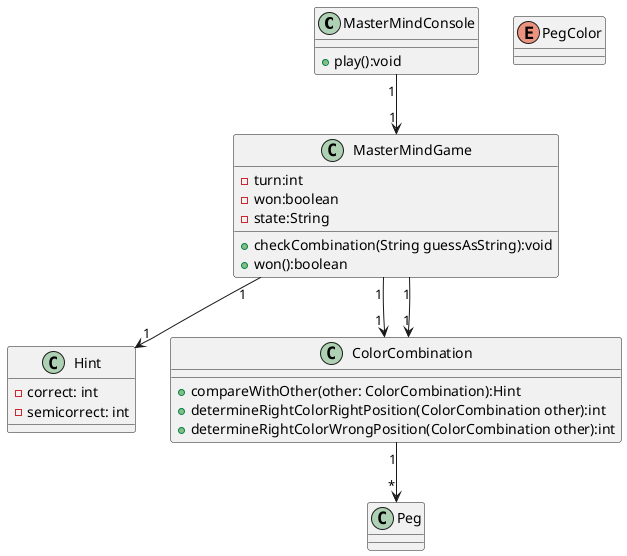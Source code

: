 @startuml

class MasterMindConsole
class MasterMindGame
class Hint
class ColorCombination
class Peg
enum PegColor

MasterMindConsole "1" --> "1" MasterMindGame
MasterMindGame "1" --> "1" Hint
MasterMindGame "1" --> "1" ColorCombination
MasterMindGame "1" --> "1" ColorCombination
ColorCombination "1" --> "*" Peg

class MasterMindConsole{
  +play():void
}

class MasterMindGame{
 -turn:int
 -won:boolean
 -state:String
 +checkCombination(String guessAsString):void
 +won():boolean

}

class ColorCombination{
 +compareWithOther(other: ColorCombination):Hint
 +determineRightColorRightPosition(ColorCombination other):int
 +determineRightColorWrongPosition(ColorCombination other):int
}

class Hint{
 -correct: int
 -semicorrect: int
}

@enduml